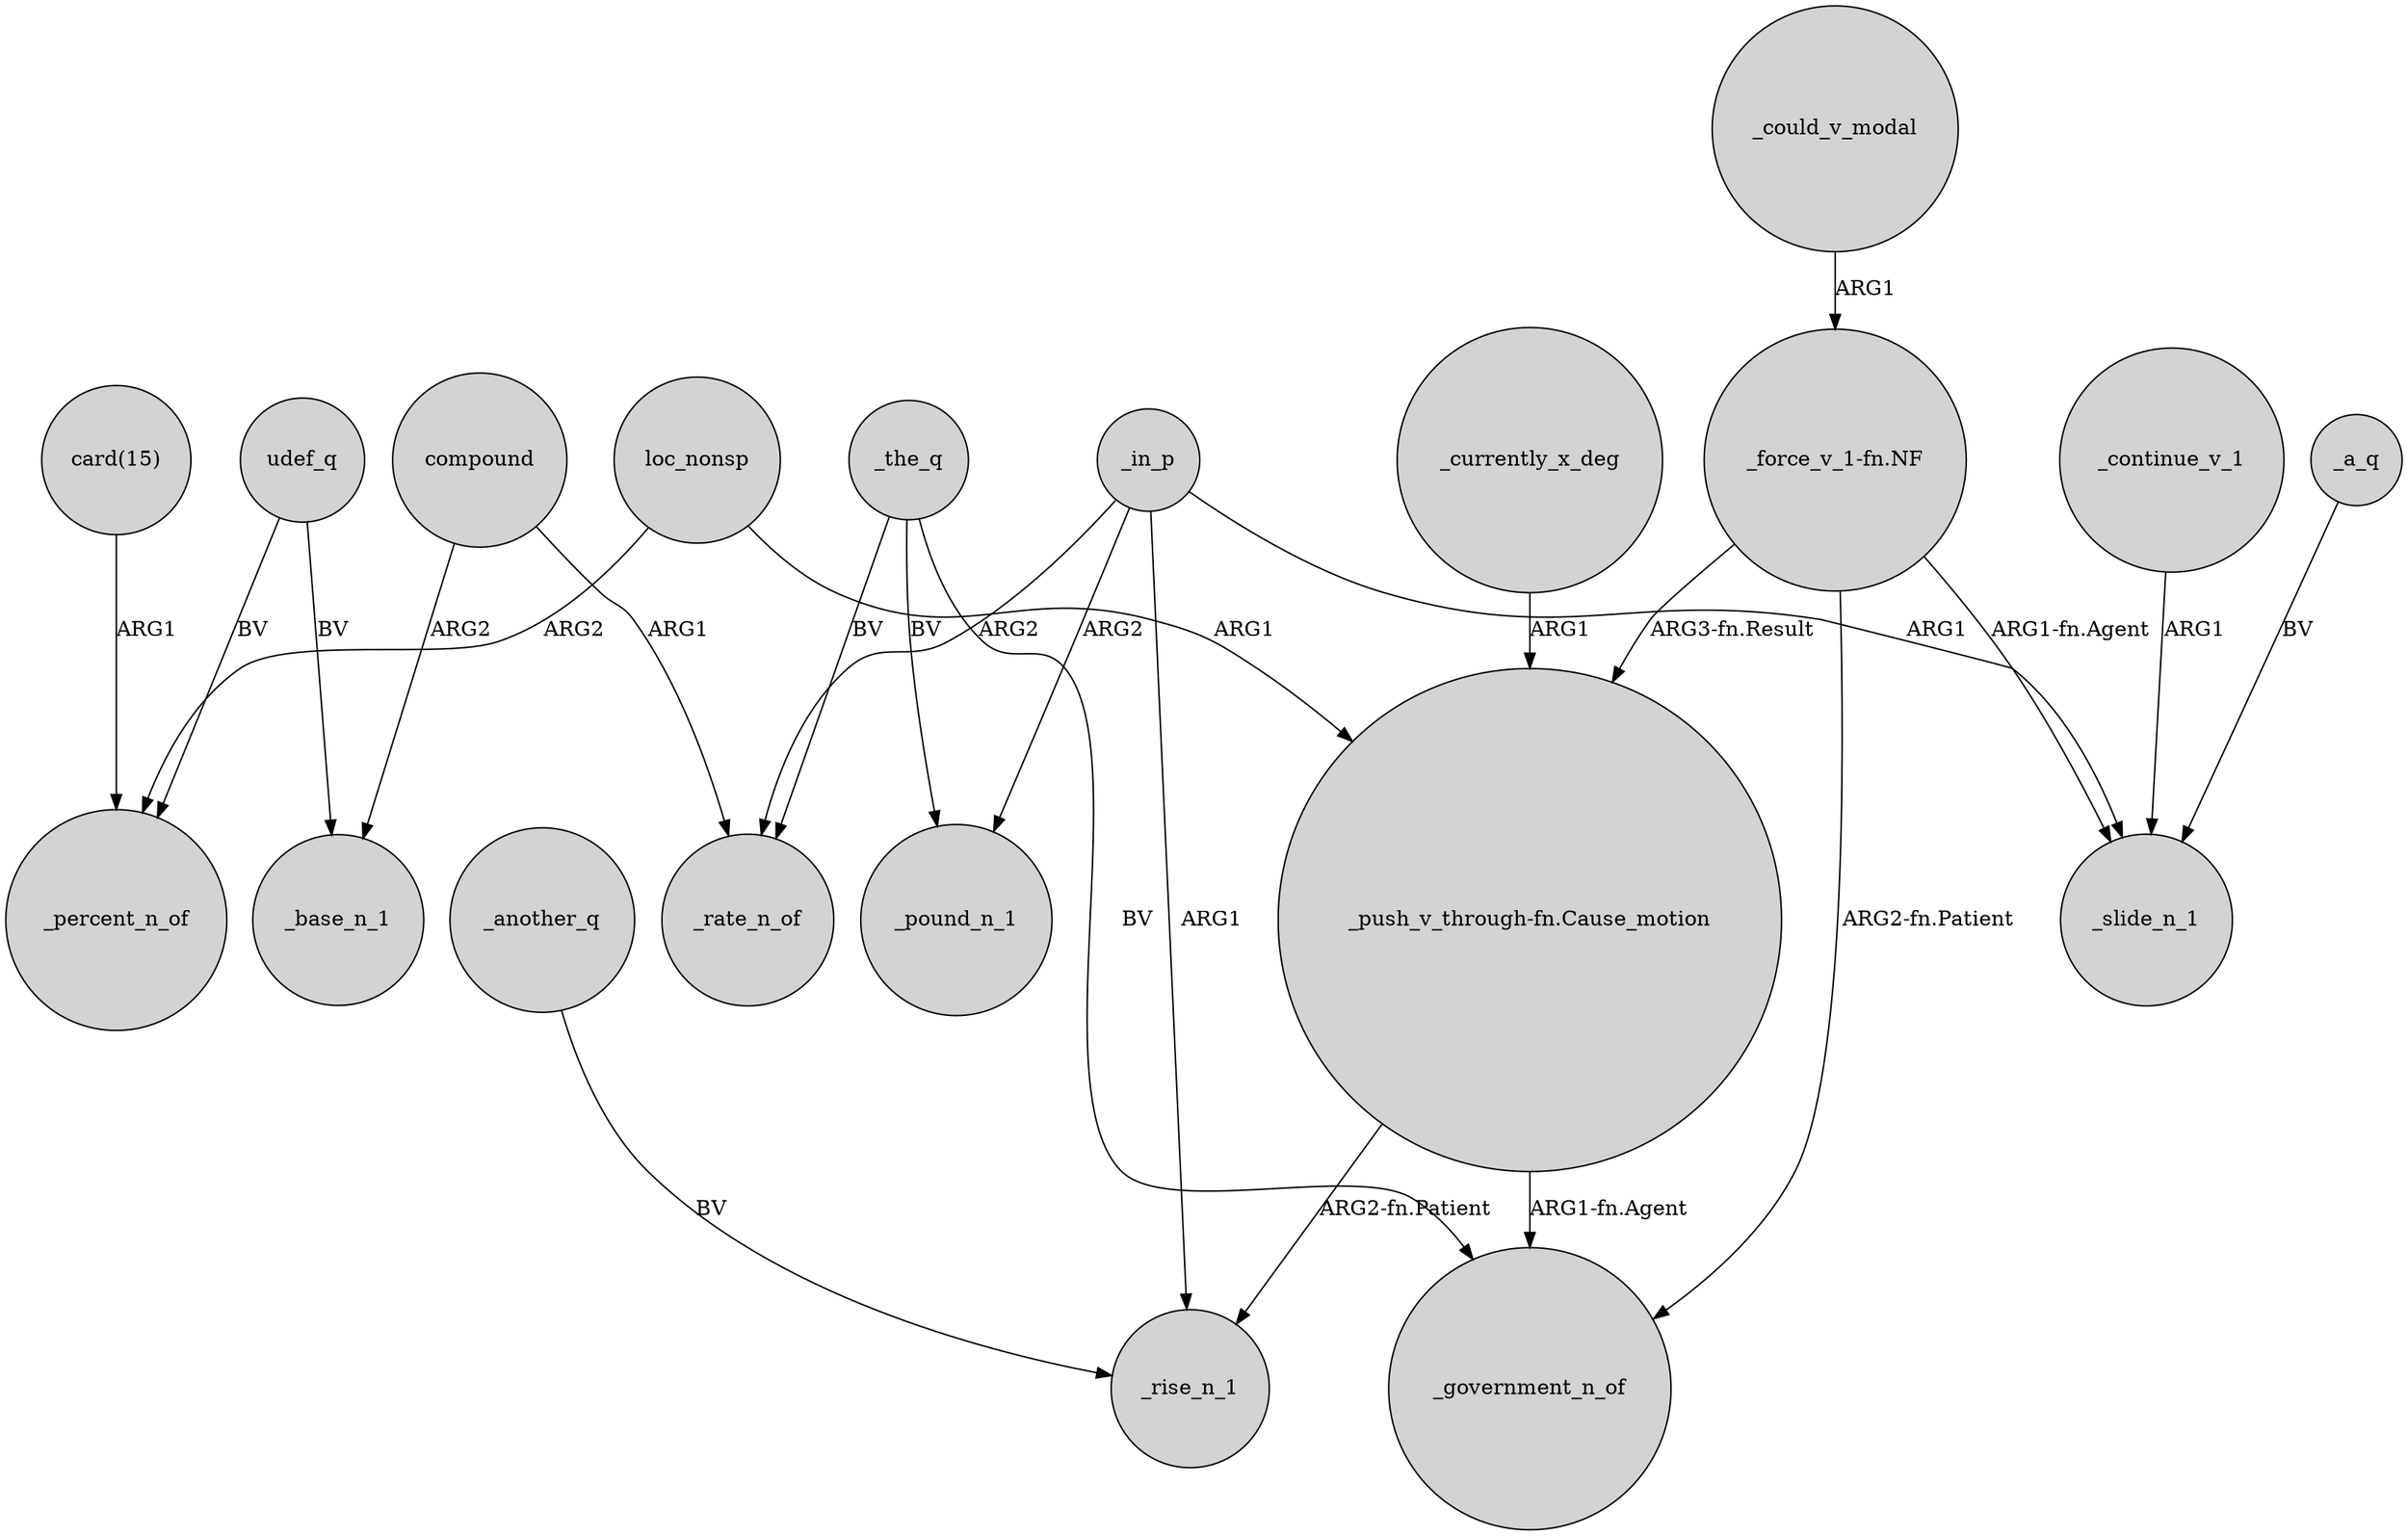 digraph {
	node [shape=circle style=filled]
	"card(15)" -> _percent_n_of [label=ARG1]
	_the_q -> _pound_n_1 [label=BV]
	_in_p -> _rate_n_of [label=ARG2]
	compound -> _rate_n_of [label=ARG1]
	_in_p -> _pound_n_1 [label=ARG2]
	_continue_v_1 -> _slide_n_1 [label=ARG1]
	_the_q -> _rate_n_of [label=BV]
	udef_q -> _base_n_1 [label=BV]
	compound -> _base_n_1 [label=ARG2]
	_in_p -> _rise_n_1 [label=ARG1]
	"_force_v_1-fn.NF" -> _slide_n_1 [label="ARG1-fn.Agent"]
	_another_q -> _rise_n_1 [label=BV]
	_currently_x_deg -> "_push_v_through-fn.Cause_motion" [label=ARG1]
	"_push_v_through-fn.Cause_motion" -> _government_n_of [label="ARG1-fn.Agent"]
	"_push_v_through-fn.Cause_motion" -> _rise_n_1 [label="ARG2-fn.Patient"]
	loc_nonsp -> _percent_n_of [label=ARG2]
	"_force_v_1-fn.NF" -> _government_n_of [label="ARG2-fn.Patient"]
	_the_q -> _government_n_of [label=BV]
	loc_nonsp -> "_push_v_through-fn.Cause_motion" [label=ARG1]
	udef_q -> _percent_n_of [label=BV]
	_in_p -> _slide_n_1 [label=ARG1]
	_could_v_modal -> "_force_v_1-fn.NF" [label=ARG1]
	_a_q -> _slide_n_1 [label=BV]
	"_force_v_1-fn.NF" -> "_push_v_through-fn.Cause_motion" [label="ARG3-fn.Result"]
}
